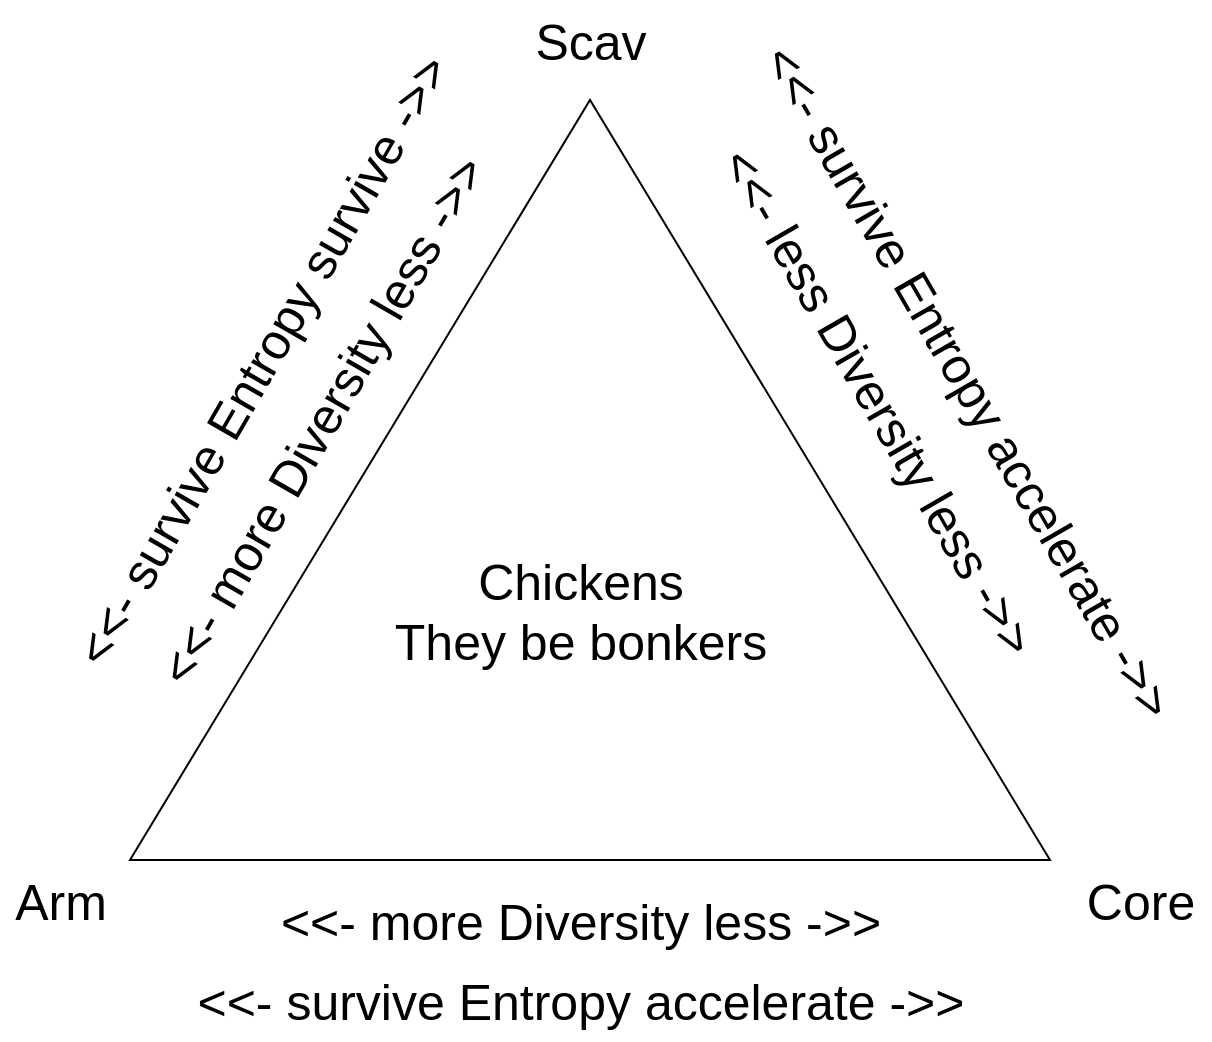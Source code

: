 <mxfile version="14.6.9" type="device"><diagram id="nnqcIDcHDsupcZ2ww_lo" name="Page-1"><mxGraphModel dx="2062" dy="1127" grid="1" gridSize="10" guides="1" tooltips="1" connect="1" arrows="1" fold="1" page="1" pageScale="1" pageWidth="827" pageHeight="1169" math="0" shadow="0"><root><mxCell id="0"/><mxCell id="1" parent="0"/><mxCell id="VT2MRW9k4u78XY14NBt9-1" value="" style="triangle;whiteSpace=wrap;html=1;rotation=-90;" parent="1" vertex="1"><mxGeometry x="200" y="200" width="380" height="460" as="geometry"/></mxCell><mxCell id="VT2MRW9k4u78XY14NBt9-2" value="Scav" style="text;html=1;align=center;verticalAlign=middle;resizable=0;points=[];autosize=1;strokeColor=none;fontSize=25;" parent="1" vertex="1"><mxGeometry x="355" y="190" width="70" height="40" as="geometry"/></mxCell><mxCell id="VT2MRW9k4u78XY14NBt9-3" value="Arm" style="text;html=1;align=center;verticalAlign=middle;resizable=0;points=[];autosize=1;strokeColor=none;fontSize=25;" parent="1" vertex="1"><mxGeometry x="95" y="620" width="60" height="40" as="geometry"/></mxCell><mxCell id="VT2MRW9k4u78XY14NBt9-4" value="Core" style="text;html=1;align=center;verticalAlign=middle;resizable=0;points=[];autosize=1;strokeColor=none;fontSize=25;" parent="1" vertex="1"><mxGeometry x="630" y="620" width="70" height="40" as="geometry"/></mxCell><mxCell id="VT2MRW9k4u78XY14NBt9-5" value="&amp;lt;&amp;lt;- more Diversity less -&amp;gt;&amp;gt;" style="text;html=1;align=center;verticalAlign=middle;resizable=0;points=[];autosize=1;strokeColor=none;fontSize=25;" parent="1" vertex="1"><mxGeometry x="225" y="630" width="320" height="40" as="geometry"/></mxCell><mxCell id="VT2MRW9k4u78XY14NBt9-6" value="&amp;lt;&amp;lt;- more Diversity less -&amp;gt;&amp;gt;" style="text;html=1;align=center;verticalAlign=middle;resizable=0;points=[];autosize=1;strokeColor=none;fontSize=25;rotation=-60;" parent="1" vertex="1"><mxGeometry x="95" y="380" width="320" height="40" as="geometry"/></mxCell><mxCell id="VT2MRW9k4u78XY14NBt9-7" value="&amp;lt;&amp;lt;- survive Entropy accelerate -&amp;gt;&amp;gt;" style="text;html=1;align=center;verticalAlign=middle;resizable=0;points=[];autosize=1;strokeColor=none;fontSize=25;" parent="1" vertex="1"><mxGeometry x="185" y="670" width="400" height="40" as="geometry"/></mxCell><mxCell id="VT2MRW9k4u78XY14NBt9-8" value="&amp;lt;&amp;lt;- survive Entropy survive -&amp;gt;&amp;gt;" style="text;html=1;align=center;verticalAlign=middle;resizable=0;points=[];autosize=1;strokeColor=none;fontSize=25;rotation=-60;" parent="1" vertex="1"><mxGeometry x="45" y="350" width="360" height="40" as="geometry"/></mxCell><mxCell id="VT2MRW9k4u78XY14NBt9-9" value="&amp;lt;&amp;lt;- less Diversity less -&amp;gt;&amp;gt;" style="text;html=1;align=center;verticalAlign=middle;resizable=0;points=[];autosize=1;strokeColor=none;fontSize=25;rotation=60;" parent="1" vertex="1"><mxGeometry x="385" y="370" width="300" height="40" as="geometry"/></mxCell><mxCell id="VT2MRW9k4u78XY14NBt9-10" value="&amp;lt;&amp;lt;- survive Entropy accelerate -&amp;gt;&amp;gt;" style="text;html=1;align=center;verticalAlign=middle;resizable=0;points=[];autosize=1;strokeColor=none;fontSize=25;rotation=60;" parent="1" vertex="1"><mxGeometry x="380" y="360" width="400" height="40" as="geometry"/></mxCell><mxCell id="VT2MRW9k4u78XY14NBt9-11" value="&lt;div&gt;Chickens&lt;/div&gt;&lt;div&gt;They be bonkers&lt;br&gt;&lt;/div&gt;" style="text;html=1;align=center;verticalAlign=middle;resizable=0;points=[];autosize=1;strokeColor=none;fontSize=25;" parent="1" vertex="1"><mxGeometry x="285" y="460" width="200" height="70" as="geometry"/></mxCell></root></mxGraphModel></diagram></mxfile>